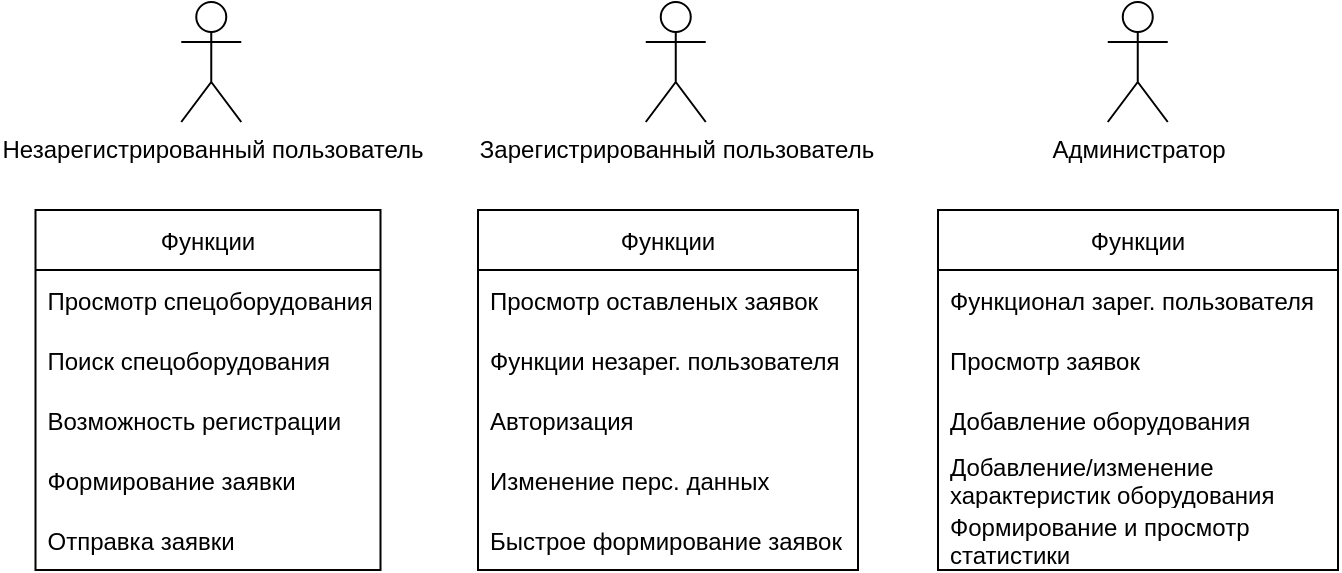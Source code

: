 <mxfile version="15.4.0" type="device"><diagram id="JBaiVc_2gPH45UcCx-p9" name="Страница 1"><mxGraphModel dx="905" dy="672" grid="1" gridSize="10" guides="1" tooltips="1" connect="1" arrows="1" fold="1" page="1" pageScale="1" pageWidth="827" pageHeight="1169" math="0" shadow="0"><root><mxCell id="0"/><mxCell id="1" parent="0"/><mxCell id="wWZ9BkhPoGCo5GjOpTfg-1" value="Незарегистрированный пользователь" style="shape=umlActor;verticalLabelPosition=bottom;verticalAlign=top;html=1;outlineConnect=0;" parent="1" vertex="1"><mxGeometry x="201.63" y="26" width="30" height="60" as="geometry"/></mxCell><mxCell id="wWZ9BkhPoGCo5GjOpTfg-5" value="Функции" style="swimlane;fontStyle=0;childLayout=stackLayout;horizontal=1;startSize=30;horizontalStack=0;resizeParent=1;resizeParentMax=0;resizeLast=0;collapsible=1;marginBottom=0;" parent="1" vertex="1"><mxGeometry x="128.75" y="130" width="172.5" height="180" as="geometry"/></mxCell><mxCell id="wWZ9BkhPoGCo5GjOpTfg-6" value="Просмотр спецоборудования" style="text;strokeColor=none;fillColor=none;align=left;verticalAlign=middle;spacingLeft=4;spacingRight=4;overflow=hidden;points=[[0,0.5],[1,0.5]];portConstraint=eastwest;rotatable=0;" parent="wWZ9BkhPoGCo5GjOpTfg-5" vertex="1"><mxGeometry y="30" width="172.5" height="30" as="geometry"/></mxCell><mxCell id="wWZ9BkhPoGCo5GjOpTfg-7" value="Поиск спецоборудования" style="text;strokeColor=none;fillColor=none;align=left;verticalAlign=middle;spacingLeft=4;spacingRight=4;overflow=hidden;points=[[0,0.5],[1,0.5]];portConstraint=eastwest;rotatable=0;" parent="wWZ9BkhPoGCo5GjOpTfg-5" vertex="1"><mxGeometry y="60" width="172.5" height="30" as="geometry"/></mxCell><mxCell id="wWZ9BkhPoGCo5GjOpTfg-9" value="Возможность регистрации" style="text;strokeColor=none;fillColor=none;align=left;verticalAlign=middle;spacingLeft=4;spacingRight=4;overflow=hidden;points=[[0,0.5],[1,0.5]];portConstraint=eastwest;rotatable=0;" parent="wWZ9BkhPoGCo5GjOpTfg-5" vertex="1"><mxGeometry y="90" width="172.5" height="30" as="geometry"/></mxCell><mxCell id="wWZ9BkhPoGCo5GjOpTfg-8" value="Формирование заявки" style="text;strokeColor=none;fillColor=none;align=left;verticalAlign=middle;spacingLeft=4;spacingRight=4;overflow=hidden;points=[[0,0.5],[1,0.5]];portConstraint=eastwest;rotatable=0;" parent="wWZ9BkhPoGCo5GjOpTfg-5" vertex="1"><mxGeometry y="120" width="172.5" height="30" as="geometry"/></mxCell><mxCell id="wWZ9BkhPoGCo5GjOpTfg-10" value="Отправка заявки" style="text;strokeColor=none;fillColor=none;align=left;verticalAlign=middle;spacingLeft=4;spacingRight=4;overflow=hidden;points=[[0,0.5],[1,0.5]];portConstraint=eastwest;rotatable=0;" parent="wWZ9BkhPoGCo5GjOpTfg-5" vertex="1"><mxGeometry y="150" width="172.5" height="30" as="geometry"/></mxCell><mxCell id="wWZ9BkhPoGCo5GjOpTfg-11" value="Зарегистрированный пользователь" style="shape=umlActor;verticalLabelPosition=bottom;verticalAlign=top;html=1;outlineConnect=0;" parent="1" vertex="1"><mxGeometry x="433.88" y="26" width="30" height="60" as="geometry"/></mxCell><mxCell id="wWZ9BkhPoGCo5GjOpTfg-12" value="Функции" style="swimlane;fontStyle=0;childLayout=stackLayout;horizontal=1;startSize=30;horizontalStack=0;resizeParent=1;resizeParentMax=0;resizeLast=0;collapsible=1;marginBottom=0;" parent="1" vertex="1"><mxGeometry x="350" y="130" width="190" height="180" as="geometry"/></mxCell><mxCell id="wWZ9BkhPoGCo5GjOpTfg-13" value="Просмотр оставленых заявок" style="text;strokeColor=none;fillColor=none;align=left;verticalAlign=middle;spacingLeft=4;spacingRight=4;overflow=hidden;points=[[0,0.5],[1,0.5]];portConstraint=eastwest;rotatable=0;" parent="wWZ9BkhPoGCo5GjOpTfg-12" vertex="1"><mxGeometry y="30" width="190" height="30" as="geometry"/></mxCell><mxCell id="wWZ9BkhPoGCo5GjOpTfg-14" value="Функции незарег. пользователя" style="text;strokeColor=none;fillColor=none;align=left;verticalAlign=middle;spacingLeft=4;spacingRight=4;overflow=hidden;points=[[0,0.5],[1,0.5]];portConstraint=eastwest;rotatable=0;" parent="wWZ9BkhPoGCo5GjOpTfg-12" vertex="1"><mxGeometry y="60" width="190" height="30" as="geometry"/></mxCell><mxCell id="wWZ9BkhPoGCo5GjOpTfg-15" value="Авторизация" style="text;strokeColor=none;fillColor=none;align=left;verticalAlign=middle;spacingLeft=4;spacingRight=4;overflow=hidden;points=[[0,0.5],[1,0.5]];portConstraint=eastwest;rotatable=0;" parent="wWZ9BkhPoGCo5GjOpTfg-12" vertex="1"><mxGeometry y="90" width="190" height="30" as="geometry"/></mxCell><mxCell id="wWZ9BkhPoGCo5GjOpTfg-16" value="Изменение перс. данных" style="text;strokeColor=none;fillColor=none;align=left;verticalAlign=middle;spacingLeft=4;spacingRight=4;overflow=hidden;points=[[0,0.5],[1,0.5]];portConstraint=eastwest;rotatable=0;" parent="wWZ9BkhPoGCo5GjOpTfg-12" vertex="1"><mxGeometry y="120" width="190" height="30" as="geometry"/></mxCell><mxCell id="wWZ9BkhPoGCo5GjOpTfg-17" value="Быстрое формирование заявок" style="text;strokeColor=none;fillColor=none;align=left;verticalAlign=middle;spacingLeft=4;spacingRight=4;overflow=hidden;points=[[0,0.5],[1,0.5]];portConstraint=eastwest;rotatable=0;" parent="wWZ9BkhPoGCo5GjOpTfg-12" vertex="1"><mxGeometry y="150" width="190" height="30" as="geometry"/></mxCell><mxCell id="wWZ9BkhPoGCo5GjOpTfg-18" value="Администратор" style="shape=umlActor;verticalLabelPosition=bottom;verticalAlign=top;html=1;outlineConnect=0;" parent="1" vertex="1"><mxGeometry x="664.88" y="26" width="30" height="60" as="geometry"/></mxCell><mxCell id="wWZ9BkhPoGCo5GjOpTfg-19" value="Функции" style="swimlane;fontStyle=0;childLayout=stackLayout;horizontal=1;startSize=30;horizontalStack=0;resizeParent=1;resizeParentMax=0;resizeLast=0;collapsible=1;marginBottom=0;" parent="1" vertex="1"><mxGeometry x="580" y="130" width="200" height="180" as="geometry"/></mxCell><mxCell id="wWZ9BkhPoGCo5GjOpTfg-20" value="Функционал зарег. пользователя" style="text;strokeColor=none;fillColor=none;align=left;verticalAlign=middle;spacingLeft=4;spacingRight=4;overflow=hidden;points=[[0,0.5],[1,0.5]];portConstraint=eastwest;rotatable=0;" parent="wWZ9BkhPoGCo5GjOpTfg-19" vertex="1"><mxGeometry y="30" width="200" height="30" as="geometry"/></mxCell><mxCell id="wWZ9BkhPoGCo5GjOpTfg-21" value="Просмотр заявок    " style="text;strokeColor=none;fillColor=none;align=left;verticalAlign=middle;spacingLeft=4;spacingRight=4;overflow=hidden;points=[[0,0.5],[1,0.5]];portConstraint=eastwest;rotatable=0;" parent="wWZ9BkhPoGCo5GjOpTfg-19" vertex="1"><mxGeometry y="60" width="200" height="30" as="geometry"/></mxCell><mxCell id="wWZ9BkhPoGCo5GjOpTfg-22" value="Добавление оборудования" style="text;strokeColor=none;fillColor=none;align=left;verticalAlign=middle;spacingLeft=4;spacingRight=4;overflow=hidden;points=[[0,0.5],[1,0.5]];portConstraint=eastwest;rotatable=0;" parent="wWZ9BkhPoGCo5GjOpTfg-19" vertex="1"><mxGeometry y="90" width="200" height="30" as="geometry"/></mxCell><mxCell id="wWZ9BkhPoGCo5GjOpTfg-23" value="Добавление/изменение&#10;характеристик оборудования" style="text;strokeColor=none;fillColor=none;align=left;verticalAlign=middle;spacingLeft=4;spacingRight=4;overflow=hidden;points=[[0,0.5],[1,0.5]];portConstraint=eastwest;rotatable=0;" parent="wWZ9BkhPoGCo5GjOpTfg-19" vertex="1"><mxGeometry y="120" width="200" height="30" as="geometry"/></mxCell><mxCell id="wWZ9BkhPoGCo5GjOpTfg-24" value="Формирование и просмотр &#10;статистики" style="text;strokeColor=none;fillColor=none;align=left;verticalAlign=middle;spacingLeft=4;spacingRight=4;overflow=hidden;points=[[0,0.5],[1,0.5]];portConstraint=eastwest;rotatable=0;" parent="wWZ9BkhPoGCo5GjOpTfg-19" vertex="1"><mxGeometry y="150" width="200" height="30" as="geometry"/></mxCell></root></mxGraphModel></diagram></mxfile>
